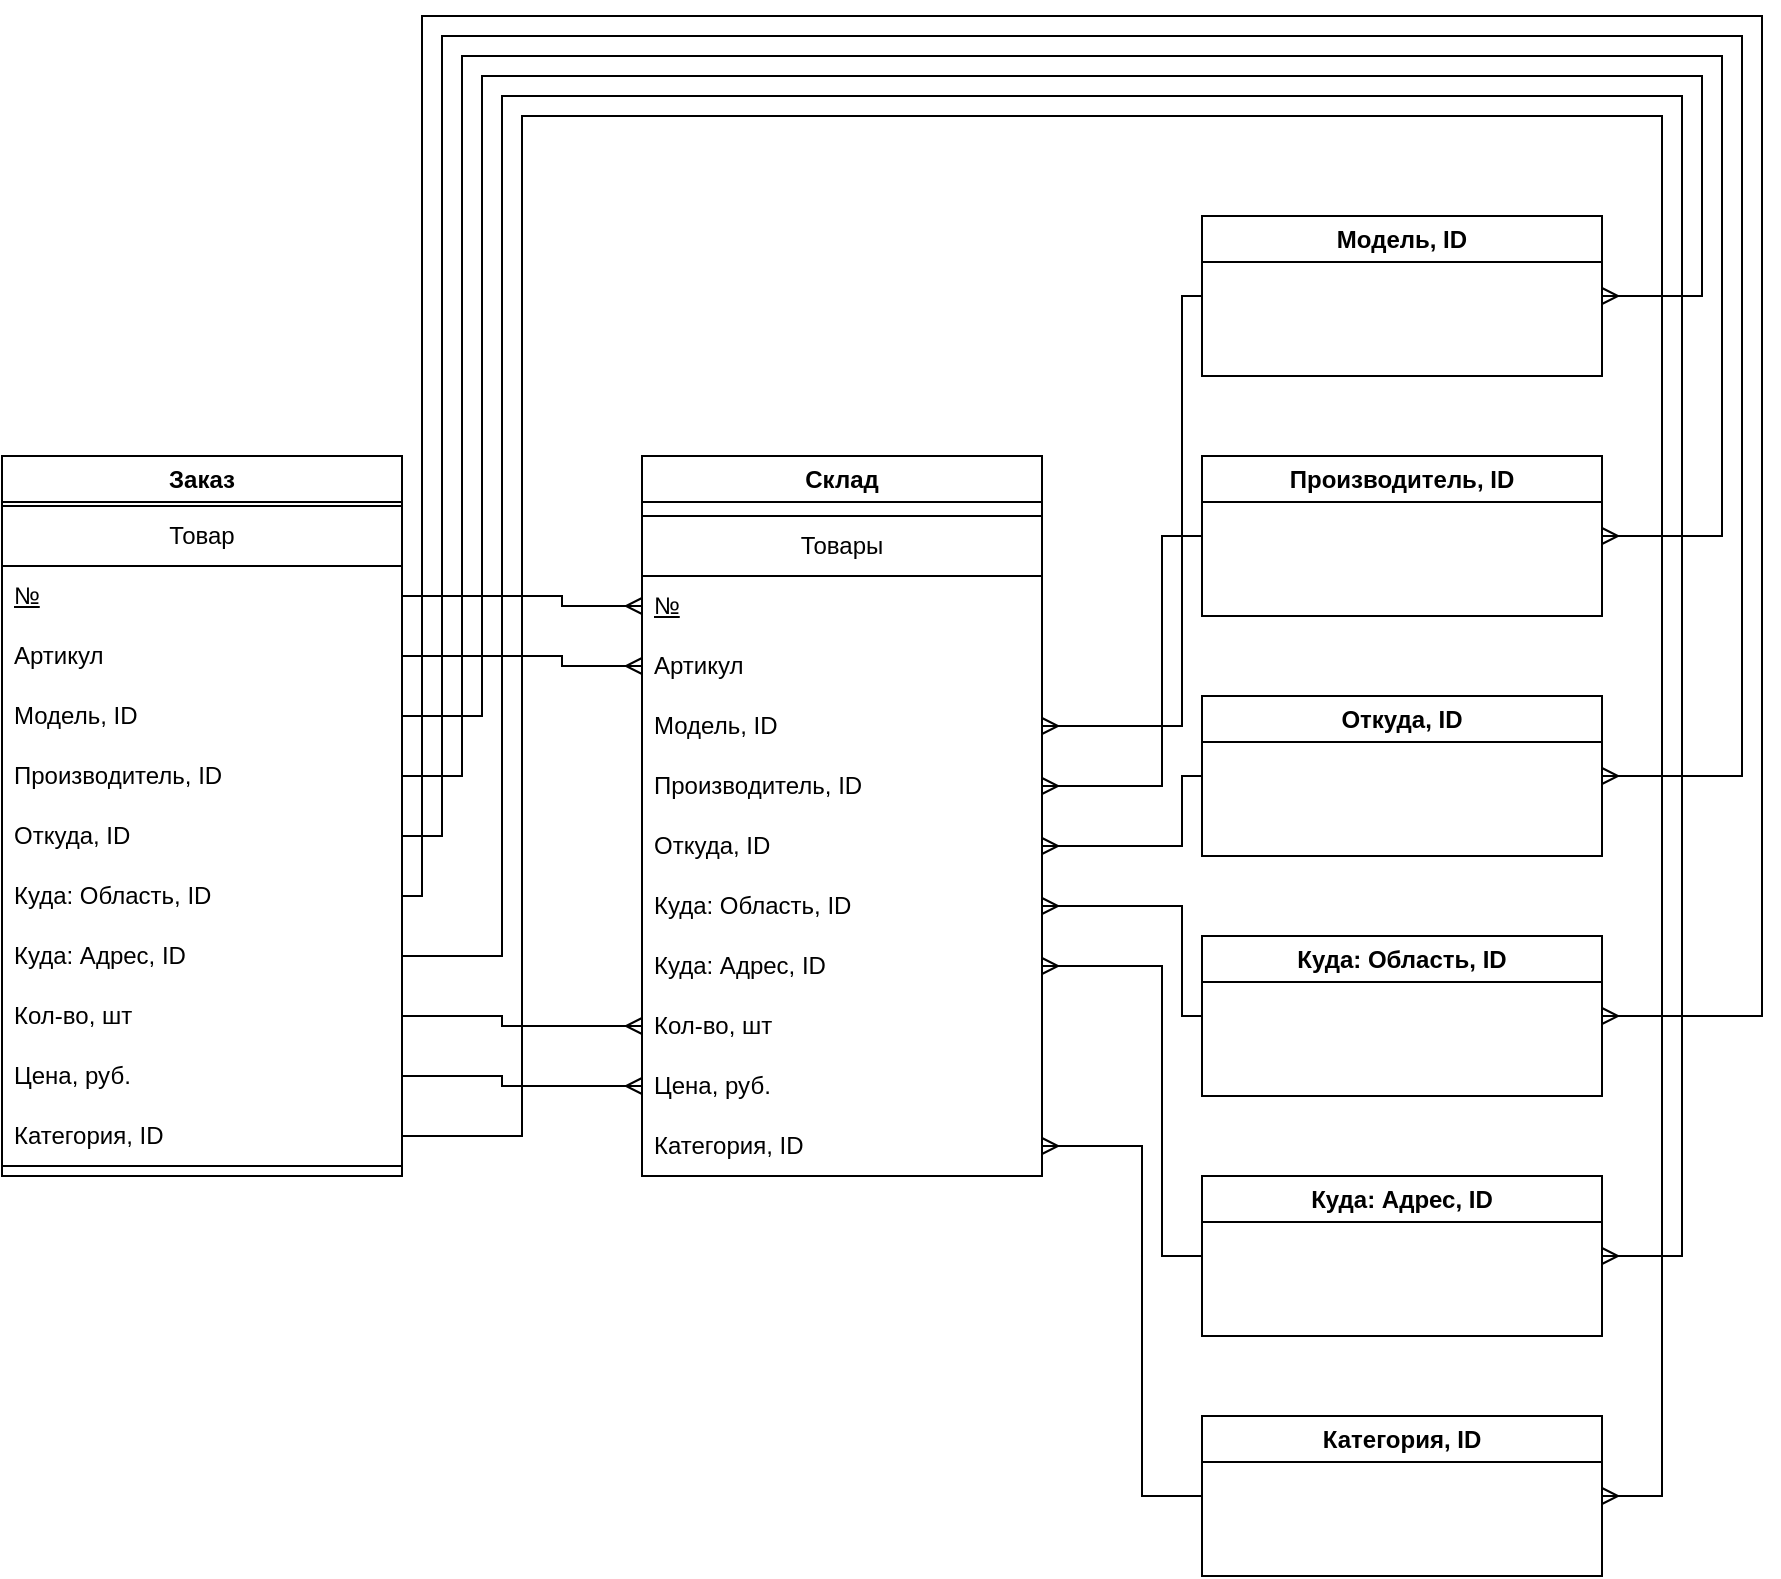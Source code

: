 <mxfile version="23.0.2" type="github">
  <diagram name="Страница — 1" id="iiY84fL7lKHI_6B-AdGC">
    <mxGraphModel dx="1674" dy="777" grid="1" gridSize="10" guides="1" tooltips="1" connect="1" arrows="1" fold="1" page="1" pageScale="1" pageWidth="1169" pageHeight="827" math="0" shadow="0">
      <root>
        <mxCell id="0" />
        <mxCell id="1" parent="0" />
        <mxCell id="8DKpkcI0aDm_iJhaxFEY-73" value="Категория, ID" style="swimlane;whiteSpace=wrap;html=1;" parent="1" vertex="1">
          <mxGeometry x="920" y="760" width="200" height="80" as="geometry" />
        </mxCell>
        <mxCell id="8DKpkcI0aDm_iJhaxFEY-74" value="Модель, ID" style="swimlane;whiteSpace=wrap;html=1;startSize=23;" parent="1" vertex="1">
          <mxGeometry x="920" y="160" width="200" height="80" as="geometry" />
        </mxCell>
        <mxCell id="8DKpkcI0aDm_iJhaxFEY-78" value="Производитель, ID" style="swimlane;whiteSpace=wrap;html=1;" parent="1" vertex="1">
          <mxGeometry x="920" y="280" width="200" height="80" as="geometry" />
        </mxCell>
        <mxCell id="8DKpkcI0aDm_iJhaxFEY-80" value="Откуда, ID" style="swimlane;whiteSpace=wrap;html=1;" parent="1" vertex="1">
          <mxGeometry x="920" y="400" width="200" height="80" as="geometry" />
        </mxCell>
        <mxCell id="8DKpkcI0aDm_iJhaxFEY-81" value="Куда: Область, ID" style="swimlane;whiteSpace=wrap;html=1;startSize=23;" parent="1" vertex="1">
          <mxGeometry x="920" y="520" width="200" height="80" as="geometry" />
        </mxCell>
        <mxCell id="8DKpkcI0aDm_iJhaxFEY-82" value="Куда: Адрес, ID" style="swimlane;whiteSpace=wrap;html=1;" parent="1" vertex="1">
          <mxGeometry x="920" y="640" width="200" height="80" as="geometry" />
        </mxCell>
        <mxCell id="8DKpkcI0aDm_iJhaxFEY-83" value="Склад" style="swimlane;whiteSpace=wrap;html=1;" parent="1" vertex="1">
          <mxGeometry x="640" y="280" width="200" height="360" as="geometry" />
        </mxCell>
        <mxCell id="8DKpkcI0aDm_iJhaxFEY-84" value="Товары" style="swimlane;fontStyle=0;childLayout=stackLayout;horizontal=1;startSize=30;horizontalStack=0;resizeParent=1;resizeParentMax=0;resizeLast=0;collapsible=1;marginBottom=0;whiteSpace=wrap;html=1;" parent="8DKpkcI0aDm_iJhaxFEY-83" vertex="1">
          <mxGeometry y="30" width="200" height="330" as="geometry" />
        </mxCell>
        <mxCell id="8DKpkcI0aDm_iJhaxFEY-85" value="&lt;u&gt;№&lt;/u&gt;" style="text;strokeColor=none;fillColor=none;align=left;verticalAlign=middle;spacingLeft=4;spacingRight=4;overflow=hidden;points=[[0,0.5],[1,0.5]];portConstraint=eastwest;rotatable=0;whiteSpace=wrap;html=1;" parent="8DKpkcI0aDm_iJhaxFEY-84" vertex="1">
          <mxGeometry y="30" width="200" height="30" as="geometry" />
        </mxCell>
        <mxCell id="8DKpkcI0aDm_iJhaxFEY-86" value="Артикул" style="text;strokeColor=none;fillColor=none;align=left;verticalAlign=middle;spacingLeft=4;spacingRight=4;overflow=hidden;points=[[0,0.5],[1,0.5]];portConstraint=eastwest;rotatable=0;whiteSpace=wrap;html=1;" parent="8DKpkcI0aDm_iJhaxFEY-84" vertex="1">
          <mxGeometry y="60" width="200" height="30" as="geometry" />
        </mxCell>
        <mxCell id="8DKpkcI0aDm_iJhaxFEY-87" value="Модель, ID" style="text;strokeColor=none;fillColor=none;align=left;verticalAlign=middle;spacingLeft=4;spacingRight=4;overflow=hidden;points=[[0,0.5],[1,0.5]];portConstraint=eastwest;rotatable=0;whiteSpace=wrap;html=1;" parent="8DKpkcI0aDm_iJhaxFEY-84" vertex="1">
          <mxGeometry y="90" width="200" height="30" as="geometry" />
        </mxCell>
        <mxCell id="8DKpkcI0aDm_iJhaxFEY-88" value="Производитель, ID" style="text;strokeColor=none;fillColor=none;align=left;verticalAlign=middle;spacingLeft=4;spacingRight=4;overflow=hidden;points=[[0,0.5],[1,0.5]];portConstraint=eastwest;rotatable=0;whiteSpace=wrap;html=1;" parent="8DKpkcI0aDm_iJhaxFEY-84" vertex="1">
          <mxGeometry y="120" width="200" height="30" as="geometry" />
        </mxCell>
        <mxCell id="8DKpkcI0aDm_iJhaxFEY-89" value="Откуда, ID" style="text;strokeColor=none;fillColor=none;align=left;verticalAlign=middle;spacingLeft=4;spacingRight=4;overflow=hidden;points=[[0,0.5],[1,0.5]];portConstraint=eastwest;rotatable=0;whiteSpace=wrap;html=1;" parent="8DKpkcI0aDm_iJhaxFEY-84" vertex="1">
          <mxGeometry y="150" width="200" height="30" as="geometry" />
        </mxCell>
        <mxCell id="8DKpkcI0aDm_iJhaxFEY-90" value="Куда: Область, ID" style="text;strokeColor=none;fillColor=none;align=left;verticalAlign=middle;spacingLeft=4;spacingRight=4;overflow=hidden;points=[[0,0.5],[1,0.5]];portConstraint=eastwest;rotatable=0;whiteSpace=wrap;html=1;" parent="8DKpkcI0aDm_iJhaxFEY-84" vertex="1">
          <mxGeometry y="180" width="200" height="30" as="geometry" />
        </mxCell>
        <mxCell id="8DKpkcI0aDm_iJhaxFEY-92" value="Куда: Адрес, ID" style="text;strokeColor=none;fillColor=none;align=left;verticalAlign=middle;spacingLeft=4;spacingRight=4;overflow=hidden;points=[[0,0.5],[1,0.5]];portConstraint=eastwest;rotatable=0;whiteSpace=wrap;html=1;" parent="8DKpkcI0aDm_iJhaxFEY-84" vertex="1">
          <mxGeometry y="210" width="200" height="30" as="geometry" />
        </mxCell>
        <mxCell id="8DKpkcI0aDm_iJhaxFEY-93" value="Кол-во, шт" style="text;strokeColor=none;fillColor=none;align=left;verticalAlign=middle;spacingLeft=4;spacingRight=4;overflow=hidden;points=[[0,0.5],[1,0.5]];portConstraint=eastwest;rotatable=0;whiteSpace=wrap;html=1;" parent="8DKpkcI0aDm_iJhaxFEY-84" vertex="1">
          <mxGeometry y="240" width="200" height="30" as="geometry" />
        </mxCell>
        <mxCell id="8DKpkcI0aDm_iJhaxFEY-94" value="Цена, руб." style="text;strokeColor=none;fillColor=none;align=left;verticalAlign=middle;spacingLeft=4;spacingRight=4;overflow=hidden;points=[[0,0.5],[1,0.5]];portConstraint=eastwest;rotatable=0;whiteSpace=wrap;html=1;" parent="8DKpkcI0aDm_iJhaxFEY-84" vertex="1">
          <mxGeometry y="270" width="200" height="30" as="geometry" />
        </mxCell>
        <mxCell id="8DKpkcI0aDm_iJhaxFEY-95" value="Категория, ID" style="text;strokeColor=none;fillColor=none;align=left;verticalAlign=middle;spacingLeft=4;spacingRight=4;overflow=hidden;points=[[0,0.5],[1,0.5]];portConstraint=eastwest;rotatable=0;whiteSpace=wrap;html=1;" parent="8DKpkcI0aDm_iJhaxFEY-84" vertex="1">
          <mxGeometry y="300" width="200" height="30" as="geometry" />
        </mxCell>
        <mxCell id="8DKpkcI0aDm_iJhaxFEY-96" value="" style="fontSize=12;html=1;endArrow=ERmany;rounded=0;entryX=1;entryY=0.5;entryDx=0;entryDy=0;exitX=0;exitY=0.5;exitDx=0;exitDy=0;edgeStyle=orthogonalEdgeStyle;" parent="1" source="8DKpkcI0aDm_iJhaxFEY-74" target="8DKpkcI0aDm_iJhaxFEY-87" edge="1">
          <mxGeometry width="100" height="100" relative="1" as="geometry">
            <mxPoint x="760" y="200" as="sourcePoint" />
            <mxPoint x="860" y="100" as="targetPoint" />
            <Array as="points">
              <mxPoint x="910" y="200" />
              <mxPoint x="910" y="415" />
            </Array>
          </mxGeometry>
        </mxCell>
        <mxCell id="8DKpkcI0aDm_iJhaxFEY-97" value="" style="fontSize=12;html=1;endArrow=ERmany;rounded=0;exitX=0;exitY=0.5;exitDx=0;exitDy=0;entryX=1;entryY=0.5;entryDx=0;entryDy=0;edgeStyle=orthogonalEdgeStyle;" parent="1" source="8DKpkcI0aDm_iJhaxFEY-78" target="8DKpkcI0aDm_iJhaxFEY-88" edge="1">
          <mxGeometry width="100" height="100" relative="1" as="geometry">
            <mxPoint x="640" y="250" as="sourcePoint" />
            <mxPoint x="740" y="150" as="targetPoint" />
            <Array as="points">
              <mxPoint x="900" y="320" />
              <mxPoint x="900" y="445" />
            </Array>
          </mxGeometry>
        </mxCell>
        <mxCell id="8DKpkcI0aDm_iJhaxFEY-98" value="" style="edgeStyle=orthogonalEdgeStyle;fontSize=12;html=1;endArrow=ERmany;rounded=0;exitX=0;exitY=0.5;exitDx=0;exitDy=0;entryX=1;entryY=0.5;entryDx=0;entryDy=0;" parent="1" source="8DKpkcI0aDm_iJhaxFEY-80" target="8DKpkcI0aDm_iJhaxFEY-89" edge="1">
          <mxGeometry width="100" height="100" relative="1" as="geometry">
            <mxPoint x="560" y="250" as="sourcePoint" />
            <mxPoint x="660" y="150" as="targetPoint" />
            <Array as="points">
              <mxPoint x="910" y="440" />
              <mxPoint x="910" y="475" />
            </Array>
          </mxGeometry>
        </mxCell>
        <mxCell id="8DKpkcI0aDm_iJhaxFEY-99" value="" style="edgeStyle=orthogonalEdgeStyle;fontSize=12;html=1;endArrow=ERmany;rounded=0;entryX=1;entryY=0.5;entryDx=0;entryDy=0;exitX=0;exitY=0.5;exitDx=0;exitDy=0;" parent="1" source="8DKpkcI0aDm_iJhaxFEY-81" target="8DKpkcI0aDm_iJhaxFEY-90" edge="1">
          <mxGeometry width="100" height="100" relative="1" as="geometry">
            <mxPoint x="380" y="500" as="sourcePoint" />
            <mxPoint x="480" y="400" as="targetPoint" />
            <Array as="points">
              <mxPoint x="910" y="560" />
              <mxPoint x="910" y="505" />
            </Array>
          </mxGeometry>
        </mxCell>
        <mxCell id="8DKpkcI0aDm_iJhaxFEY-100" value="" style="edgeStyle=orthogonalEdgeStyle;fontSize=12;html=1;endArrow=ERmany;rounded=0;entryX=1;entryY=0.5;entryDx=0;entryDy=0;exitX=0;exitY=0.5;exitDx=0;exitDy=0;" parent="1" source="8DKpkcI0aDm_iJhaxFEY-82" target="8DKpkcI0aDm_iJhaxFEY-92" edge="1">
          <mxGeometry width="100" height="100" relative="1" as="geometry">
            <mxPoint x="460" y="600" as="sourcePoint" />
            <mxPoint x="560" y="500" as="targetPoint" />
            <Array as="points">
              <mxPoint x="900" y="680" />
              <mxPoint x="900" y="535" />
            </Array>
          </mxGeometry>
        </mxCell>
        <mxCell id="8DKpkcI0aDm_iJhaxFEY-101" value="" style="edgeStyle=orthogonalEdgeStyle;fontSize=12;html=1;endArrow=ERmany;rounded=0;entryX=1;entryY=0.5;entryDx=0;entryDy=0;exitX=0;exitY=0.5;exitDx=0;exitDy=0;" parent="1" source="8DKpkcI0aDm_iJhaxFEY-73" target="8DKpkcI0aDm_iJhaxFEY-95" edge="1">
          <mxGeometry width="100" height="100" relative="1" as="geometry">
            <mxPoint x="400" y="740" as="sourcePoint" />
            <mxPoint x="500" y="640" as="targetPoint" />
            <Array as="points">
              <mxPoint x="890" y="800" />
              <mxPoint x="890" y="625" />
            </Array>
          </mxGeometry>
        </mxCell>
        <mxCell id="8DKpkcI0aDm_iJhaxFEY-111" value="Заказ" style="swimlane;whiteSpace=wrap;html=1;" parent="1" vertex="1">
          <mxGeometry x="320" y="280" width="200" height="360" as="geometry" />
        </mxCell>
        <mxCell id="8DKpkcI0aDm_iJhaxFEY-113" value="Товар" style="swimlane;fontStyle=0;childLayout=stackLayout;horizontal=1;startSize=30;horizontalStack=0;resizeParent=1;resizeParentMax=0;resizeLast=0;collapsible=1;marginBottom=0;whiteSpace=wrap;html=1;" parent="8DKpkcI0aDm_iJhaxFEY-111" vertex="1">
          <mxGeometry y="25" width="200" height="330" as="geometry" />
        </mxCell>
        <mxCell id="8DKpkcI0aDm_iJhaxFEY-114" value="&lt;u&gt;№&lt;/u&gt;" style="text;strokeColor=none;fillColor=none;align=left;verticalAlign=middle;spacingLeft=4;spacingRight=4;overflow=hidden;points=[[0,0.5],[1,0.5]];portConstraint=eastwest;rotatable=0;whiteSpace=wrap;html=1;" parent="8DKpkcI0aDm_iJhaxFEY-113" vertex="1">
          <mxGeometry y="30" width="200" height="30" as="geometry" />
        </mxCell>
        <mxCell id="8DKpkcI0aDm_iJhaxFEY-115" value="Артикул" style="text;strokeColor=none;fillColor=none;align=left;verticalAlign=middle;spacingLeft=4;spacingRight=4;overflow=hidden;points=[[0,0.5],[1,0.5]];portConstraint=eastwest;rotatable=0;whiteSpace=wrap;html=1;" parent="8DKpkcI0aDm_iJhaxFEY-113" vertex="1">
          <mxGeometry y="60" width="200" height="30" as="geometry" />
        </mxCell>
        <mxCell id="8DKpkcI0aDm_iJhaxFEY-116" value="Модель, ID" style="text;strokeColor=none;fillColor=none;align=left;verticalAlign=middle;spacingLeft=4;spacingRight=4;overflow=hidden;points=[[0,0.5],[1,0.5]];portConstraint=eastwest;rotatable=0;whiteSpace=wrap;html=1;" parent="8DKpkcI0aDm_iJhaxFEY-113" vertex="1">
          <mxGeometry y="90" width="200" height="30" as="geometry" />
        </mxCell>
        <mxCell id="8DKpkcI0aDm_iJhaxFEY-117" value="Производитель, ID" style="text;strokeColor=none;fillColor=none;align=left;verticalAlign=middle;spacingLeft=4;spacingRight=4;overflow=hidden;points=[[0,0.5],[1,0.5]];portConstraint=eastwest;rotatable=0;whiteSpace=wrap;html=1;" parent="8DKpkcI0aDm_iJhaxFEY-113" vertex="1">
          <mxGeometry y="120" width="200" height="30" as="geometry" />
        </mxCell>
        <mxCell id="8DKpkcI0aDm_iJhaxFEY-118" value="Откуда, ID" style="text;strokeColor=none;fillColor=none;align=left;verticalAlign=middle;spacingLeft=4;spacingRight=4;overflow=hidden;points=[[0,0.5],[1,0.5]];portConstraint=eastwest;rotatable=0;whiteSpace=wrap;html=1;" parent="8DKpkcI0aDm_iJhaxFEY-113" vertex="1">
          <mxGeometry y="150" width="200" height="30" as="geometry" />
        </mxCell>
        <mxCell id="8DKpkcI0aDm_iJhaxFEY-119" value="Куда: Область, ID" style="text;strokeColor=none;fillColor=none;align=left;verticalAlign=middle;spacingLeft=4;spacingRight=4;overflow=hidden;points=[[0,0.5],[1,0.5]];portConstraint=eastwest;rotatable=0;whiteSpace=wrap;html=1;" parent="8DKpkcI0aDm_iJhaxFEY-113" vertex="1">
          <mxGeometry y="180" width="200" height="30" as="geometry" />
        </mxCell>
        <mxCell id="8DKpkcI0aDm_iJhaxFEY-120" value="Куда: Адрес, ID" style="text;strokeColor=none;fillColor=none;align=left;verticalAlign=middle;spacingLeft=4;spacingRight=4;overflow=hidden;points=[[0,0.5],[1,0.5]];portConstraint=eastwest;rotatable=0;whiteSpace=wrap;html=1;" parent="8DKpkcI0aDm_iJhaxFEY-113" vertex="1">
          <mxGeometry y="210" width="200" height="30" as="geometry" />
        </mxCell>
        <mxCell id="8DKpkcI0aDm_iJhaxFEY-121" value="Кол-во, шт" style="text;strokeColor=none;fillColor=none;align=left;verticalAlign=middle;spacingLeft=4;spacingRight=4;overflow=hidden;points=[[0,0.5],[1,0.5]];portConstraint=eastwest;rotatable=0;whiteSpace=wrap;html=1;" parent="8DKpkcI0aDm_iJhaxFEY-113" vertex="1">
          <mxGeometry y="240" width="200" height="30" as="geometry" />
        </mxCell>
        <mxCell id="8DKpkcI0aDm_iJhaxFEY-122" value="Цена, руб." style="text;strokeColor=none;fillColor=none;align=left;verticalAlign=middle;spacingLeft=4;spacingRight=4;overflow=hidden;points=[[0,0.5],[1,0.5]];portConstraint=eastwest;rotatable=0;whiteSpace=wrap;html=1;" parent="8DKpkcI0aDm_iJhaxFEY-113" vertex="1">
          <mxGeometry y="270" width="200" height="30" as="geometry" />
        </mxCell>
        <mxCell id="8DKpkcI0aDm_iJhaxFEY-123" value="Категория, ID" style="text;strokeColor=none;fillColor=none;align=left;verticalAlign=middle;spacingLeft=4;spacingRight=4;overflow=hidden;points=[[0,0.5],[1,0.5]];portConstraint=eastwest;rotatable=0;whiteSpace=wrap;html=1;" parent="8DKpkcI0aDm_iJhaxFEY-113" vertex="1">
          <mxGeometry y="300" width="200" height="30" as="geometry" />
        </mxCell>
        <mxCell id="KrvIEaZz7qjAB-ufYDlF-6" value="" style="edgeStyle=orthogonalEdgeStyle;fontSize=12;html=1;endArrow=ERmany;rounded=0;exitX=1;exitY=0.5;exitDx=0;exitDy=0;entryX=0;entryY=0.5;entryDx=0;entryDy=0;" edge="1" parent="1" source="8DKpkcI0aDm_iJhaxFEY-115" target="8DKpkcI0aDm_iJhaxFEY-86">
          <mxGeometry width="100" height="100" relative="1" as="geometry">
            <mxPoint x="240" y="780" as="sourcePoint" />
            <mxPoint x="340" y="680" as="targetPoint" />
            <Array as="points">
              <mxPoint x="600" y="380" />
              <mxPoint x="600" y="385" />
            </Array>
          </mxGeometry>
        </mxCell>
        <mxCell id="KrvIEaZz7qjAB-ufYDlF-7" value="" style="edgeStyle=orthogonalEdgeStyle;fontSize=12;html=1;endArrow=ERmany;rounded=0;exitX=1;exitY=0.5;exitDx=0;exitDy=0;entryX=0;entryY=0.5;entryDx=0;entryDy=0;" edge="1" parent="1" source="8DKpkcI0aDm_iJhaxFEY-114" target="8DKpkcI0aDm_iJhaxFEY-85">
          <mxGeometry width="100" height="100" relative="1" as="geometry">
            <mxPoint x="60" y="540" as="sourcePoint" />
            <mxPoint x="160" y="440" as="targetPoint" />
            <Array as="points">
              <mxPoint x="600" y="350" />
              <mxPoint x="600" y="355" />
            </Array>
          </mxGeometry>
        </mxCell>
        <mxCell id="KrvIEaZz7qjAB-ufYDlF-8" value="" style="edgeStyle=orthogonalEdgeStyle;fontSize=12;html=1;endArrow=ERmany;rounded=0;exitX=1;exitY=0.5;exitDx=0;exitDy=0;entryX=1;entryY=0.5;entryDx=0;entryDy=0;" edge="1" parent="1" source="8DKpkcI0aDm_iJhaxFEY-116" target="8DKpkcI0aDm_iJhaxFEY-74">
          <mxGeometry width="100" height="100" relative="1" as="geometry">
            <mxPoint x="160" y="640" as="sourcePoint" />
            <mxPoint x="260" y="540" as="targetPoint" />
            <Array as="points">
              <mxPoint x="560" y="410" />
              <mxPoint x="560" y="90" />
              <mxPoint x="1170" y="90" />
              <mxPoint x="1170" y="200" />
            </Array>
          </mxGeometry>
        </mxCell>
        <mxCell id="KrvIEaZz7qjAB-ufYDlF-9" value="" style="edgeStyle=orthogonalEdgeStyle;fontSize=12;html=1;endArrow=ERmany;rounded=0;exitX=1;exitY=0.5;exitDx=0;exitDy=0;entryX=1;entryY=0.5;entryDx=0;entryDy=0;" edge="1" parent="1" source="8DKpkcI0aDm_iJhaxFEY-117" target="8DKpkcI0aDm_iJhaxFEY-78">
          <mxGeometry width="100" height="100" relative="1" as="geometry">
            <mxPoint x="80" y="550" as="sourcePoint" />
            <mxPoint x="180" y="450" as="targetPoint" />
            <Array as="points">
              <mxPoint x="550" y="440" />
              <mxPoint x="550" y="80" />
              <mxPoint x="1180" y="80" />
              <mxPoint x="1180" y="320" />
            </Array>
          </mxGeometry>
        </mxCell>
        <mxCell id="KrvIEaZz7qjAB-ufYDlF-10" value="" style="edgeStyle=orthogonalEdgeStyle;fontSize=12;html=1;endArrow=ERmany;rounded=0;exitX=1;exitY=0.5;exitDx=0;exitDy=0;entryX=1;entryY=0.5;entryDx=0;entryDy=0;" edge="1" parent="1" source="8DKpkcI0aDm_iJhaxFEY-118" target="8DKpkcI0aDm_iJhaxFEY-80">
          <mxGeometry width="100" height="100" relative="1" as="geometry">
            <mxPoint x="120" y="640" as="sourcePoint" />
            <mxPoint x="220" y="540" as="targetPoint" />
            <Array as="points">
              <mxPoint x="540" y="470" />
              <mxPoint x="540" y="70" />
              <mxPoint x="1190" y="70" />
              <mxPoint x="1190" y="440" />
            </Array>
          </mxGeometry>
        </mxCell>
        <mxCell id="KrvIEaZz7qjAB-ufYDlF-11" value="" style="edgeStyle=orthogonalEdgeStyle;fontSize=12;html=1;endArrow=ERmany;rounded=0;exitX=1;exitY=0.5;exitDx=0;exitDy=0;entryX=1;entryY=0.5;entryDx=0;entryDy=0;" edge="1" parent="1" source="8DKpkcI0aDm_iJhaxFEY-119" target="8DKpkcI0aDm_iJhaxFEY-81">
          <mxGeometry width="100" height="100" relative="1" as="geometry">
            <mxPoint x="140" y="600" as="sourcePoint" />
            <mxPoint x="240" y="500" as="targetPoint" />
            <Array as="points">
              <mxPoint x="530" y="500" />
              <mxPoint x="530" y="60" />
              <mxPoint x="1200" y="60" />
              <mxPoint x="1200" y="560" />
            </Array>
          </mxGeometry>
        </mxCell>
        <mxCell id="KrvIEaZz7qjAB-ufYDlF-12" value="" style="edgeStyle=orthogonalEdgeStyle;fontSize=12;html=1;endArrow=ERmany;rounded=0;exitX=1;exitY=0.5;exitDx=0;exitDy=0;entryX=1;entryY=0.5;entryDx=0;entryDy=0;" edge="1" parent="1" source="8DKpkcI0aDm_iJhaxFEY-120" target="8DKpkcI0aDm_iJhaxFEY-82">
          <mxGeometry width="100" height="100" relative="1" as="geometry">
            <mxPoint x="150" y="580" as="sourcePoint" />
            <mxPoint x="250" y="480" as="targetPoint" />
            <Array as="points">
              <mxPoint x="570" y="530" />
              <mxPoint x="570" y="100" />
              <mxPoint x="1160" y="100" />
              <mxPoint x="1160" y="680" />
            </Array>
          </mxGeometry>
        </mxCell>
        <mxCell id="KrvIEaZz7qjAB-ufYDlF-13" value="" style="edgeStyle=orthogonalEdgeStyle;fontSize=12;html=1;endArrow=ERmany;rounded=0;exitX=1;exitY=0.5;exitDx=0;exitDy=0;entryX=0;entryY=0.5;entryDx=0;entryDy=0;" edge="1" parent="1" source="8DKpkcI0aDm_iJhaxFEY-121" target="8DKpkcI0aDm_iJhaxFEY-93">
          <mxGeometry width="100" height="100" relative="1" as="geometry">
            <mxPoint x="120" y="610" as="sourcePoint" />
            <mxPoint x="220" y="510" as="targetPoint" />
            <Array as="points">
              <mxPoint x="570" y="560" />
              <mxPoint x="570" y="565" />
            </Array>
          </mxGeometry>
        </mxCell>
        <mxCell id="KrvIEaZz7qjAB-ufYDlF-14" value="" style="edgeStyle=orthogonalEdgeStyle;fontSize=12;html=1;endArrow=ERmany;rounded=0;exitX=1;exitY=0.5;exitDx=0;exitDy=0;entryX=0;entryY=0.5;entryDx=0;entryDy=0;" edge="1" parent="1" source="8DKpkcI0aDm_iJhaxFEY-122" target="8DKpkcI0aDm_iJhaxFEY-94">
          <mxGeometry width="100" height="100" relative="1" as="geometry">
            <mxPoint x="160" y="570" as="sourcePoint" />
            <mxPoint x="260" y="470" as="targetPoint" />
            <Array as="points">
              <mxPoint x="570" y="590" />
              <mxPoint x="570" y="595" />
            </Array>
          </mxGeometry>
        </mxCell>
        <mxCell id="KrvIEaZz7qjAB-ufYDlF-15" value="" style="edgeStyle=orthogonalEdgeStyle;fontSize=12;html=1;endArrow=ERmany;rounded=0;exitX=1;exitY=0.5;exitDx=0;exitDy=0;entryX=1;entryY=0.5;entryDx=0;entryDy=0;" edge="1" parent="1" source="8DKpkcI0aDm_iJhaxFEY-123" target="8DKpkcI0aDm_iJhaxFEY-73">
          <mxGeometry width="100" height="100" relative="1" as="geometry">
            <mxPoint x="150" y="600" as="sourcePoint" />
            <mxPoint x="250" y="500" as="targetPoint" />
            <Array as="points">
              <mxPoint x="580" y="620" />
              <mxPoint x="580" y="110" />
              <mxPoint x="1150" y="110" />
              <mxPoint x="1150" y="800" />
            </Array>
          </mxGeometry>
        </mxCell>
      </root>
    </mxGraphModel>
  </diagram>
</mxfile>
